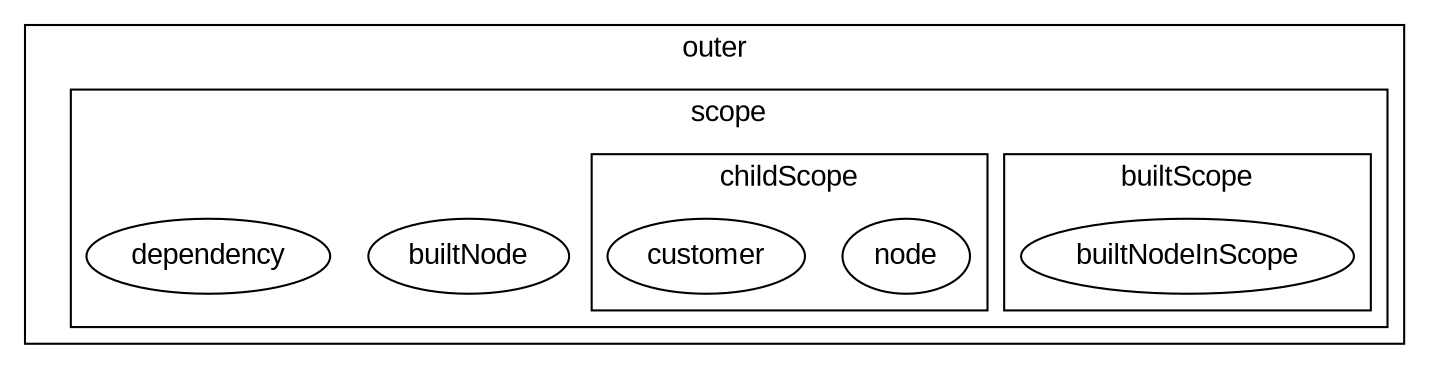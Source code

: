digraph unix {
  graph [ dpi = 72 ]; 
  graph [nodesep = 0.25; ranksep=0.25];
  fontname="Arial"
  node [fontname="Arial"]
  edge [fontname="Arial"]
  subgraph cluster_outer_163 {
    label = "outer"; // scope
    invisible0 [label = "", shape = point, style=invis]; // outer
    subgraph cluster_scope_165 {
      label = "scope"; // scope
      builtNode_67 [
        label = "builtNode"; // node
      ];
      dependency_68 [
        label = "dependency"; // node
      ];
      subgraph cluster_builtScope_167 {
        label = "builtScope"; // scope
        builtNodeInScope_69 [
          label = "builtNodeInScope"; // node
        ];
        
      }
      subgraph cluster_childScope_169 {
        label = "childScope"; // scope
        node_70 [
          label = "node"; // node
        ];
        customer_71 [
          label = "customer"; // node
        ];
        
      }
      
    }
    
  }
}
